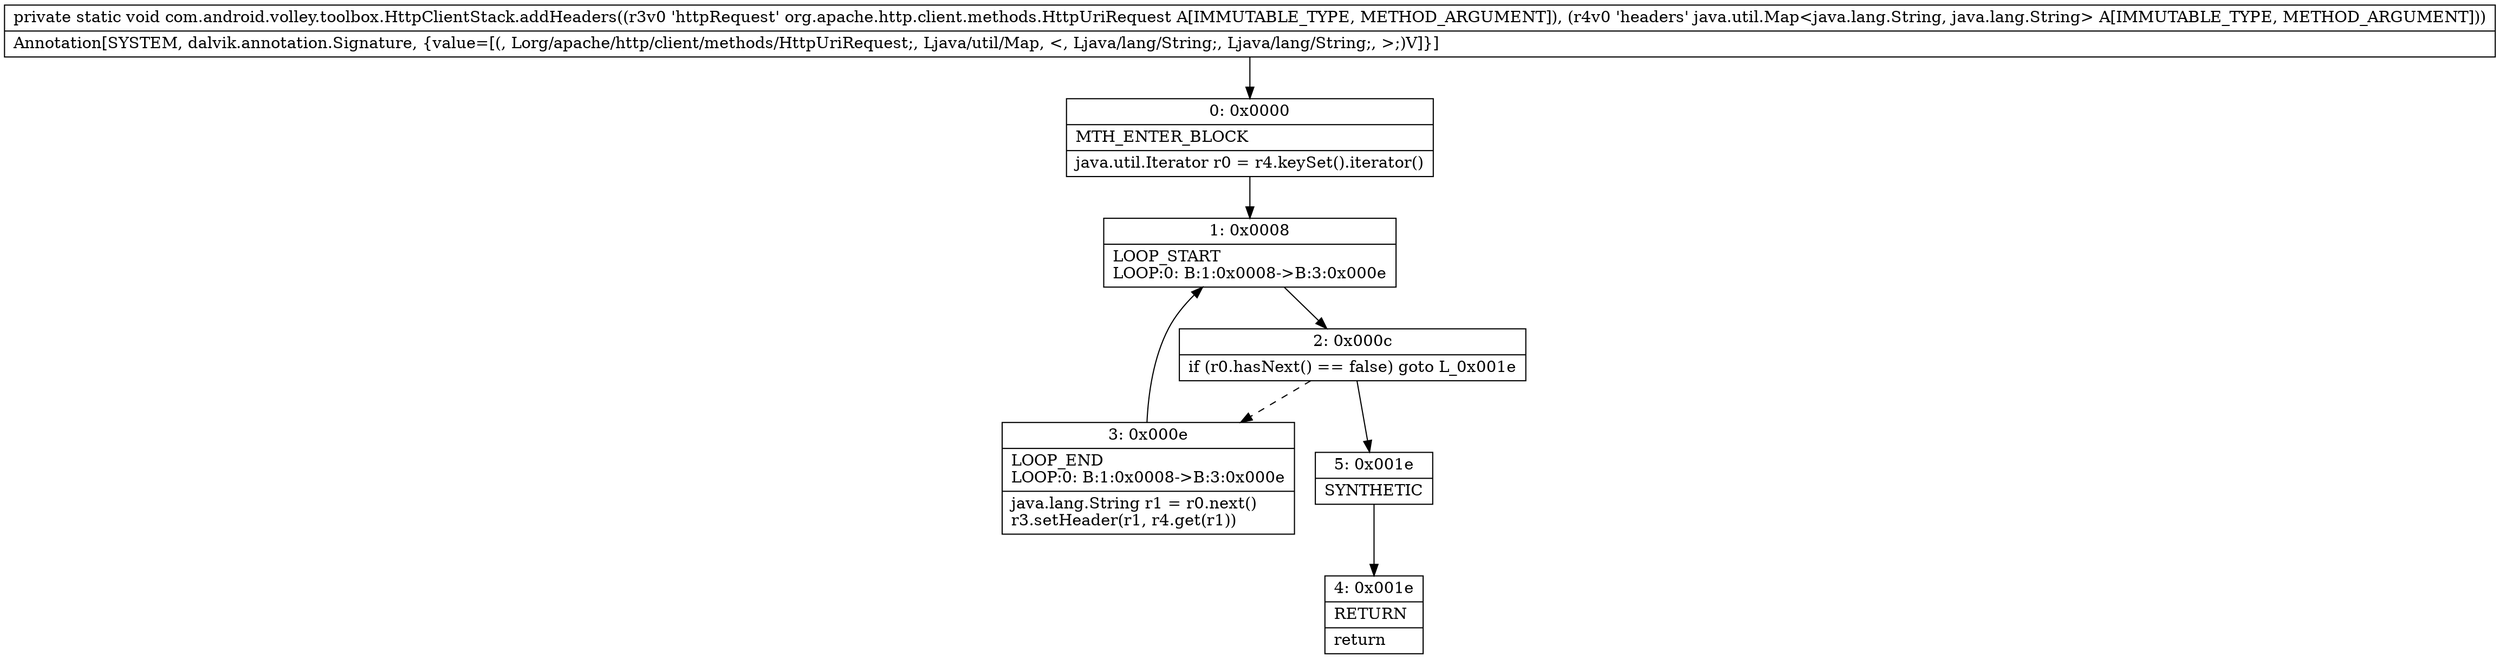 digraph "CFG forcom.android.volley.toolbox.HttpClientStack.addHeaders(Lorg\/apache\/http\/client\/methods\/HttpUriRequest;Ljava\/util\/Map;)V" {
Node_0 [shape=record,label="{0\:\ 0x0000|MTH_ENTER_BLOCK\l|java.util.Iterator r0 = r4.keySet().iterator()\l}"];
Node_1 [shape=record,label="{1\:\ 0x0008|LOOP_START\lLOOP:0: B:1:0x0008\-\>B:3:0x000e\l}"];
Node_2 [shape=record,label="{2\:\ 0x000c|if (r0.hasNext() == false) goto L_0x001e\l}"];
Node_3 [shape=record,label="{3\:\ 0x000e|LOOP_END\lLOOP:0: B:1:0x0008\-\>B:3:0x000e\l|java.lang.String r1 = r0.next()\lr3.setHeader(r1, r4.get(r1))\l}"];
Node_4 [shape=record,label="{4\:\ 0x001e|RETURN\l|return\l}"];
Node_5 [shape=record,label="{5\:\ 0x001e|SYNTHETIC\l}"];
MethodNode[shape=record,label="{private static void com.android.volley.toolbox.HttpClientStack.addHeaders((r3v0 'httpRequest' org.apache.http.client.methods.HttpUriRequest A[IMMUTABLE_TYPE, METHOD_ARGUMENT]), (r4v0 'headers' java.util.Map\<java.lang.String, java.lang.String\> A[IMMUTABLE_TYPE, METHOD_ARGUMENT]))  | Annotation[SYSTEM, dalvik.annotation.Signature, \{value=[(, Lorg\/apache\/http\/client\/methods\/HttpUriRequest;, Ljava\/util\/Map, \<, Ljava\/lang\/String;, Ljava\/lang\/String;, \>;)V]\}]\l}"];
MethodNode -> Node_0;
Node_0 -> Node_1;
Node_1 -> Node_2;
Node_2 -> Node_3[style=dashed];
Node_2 -> Node_5;
Node_3 -> Node_1;
Node_5 -> Node_4;
}

